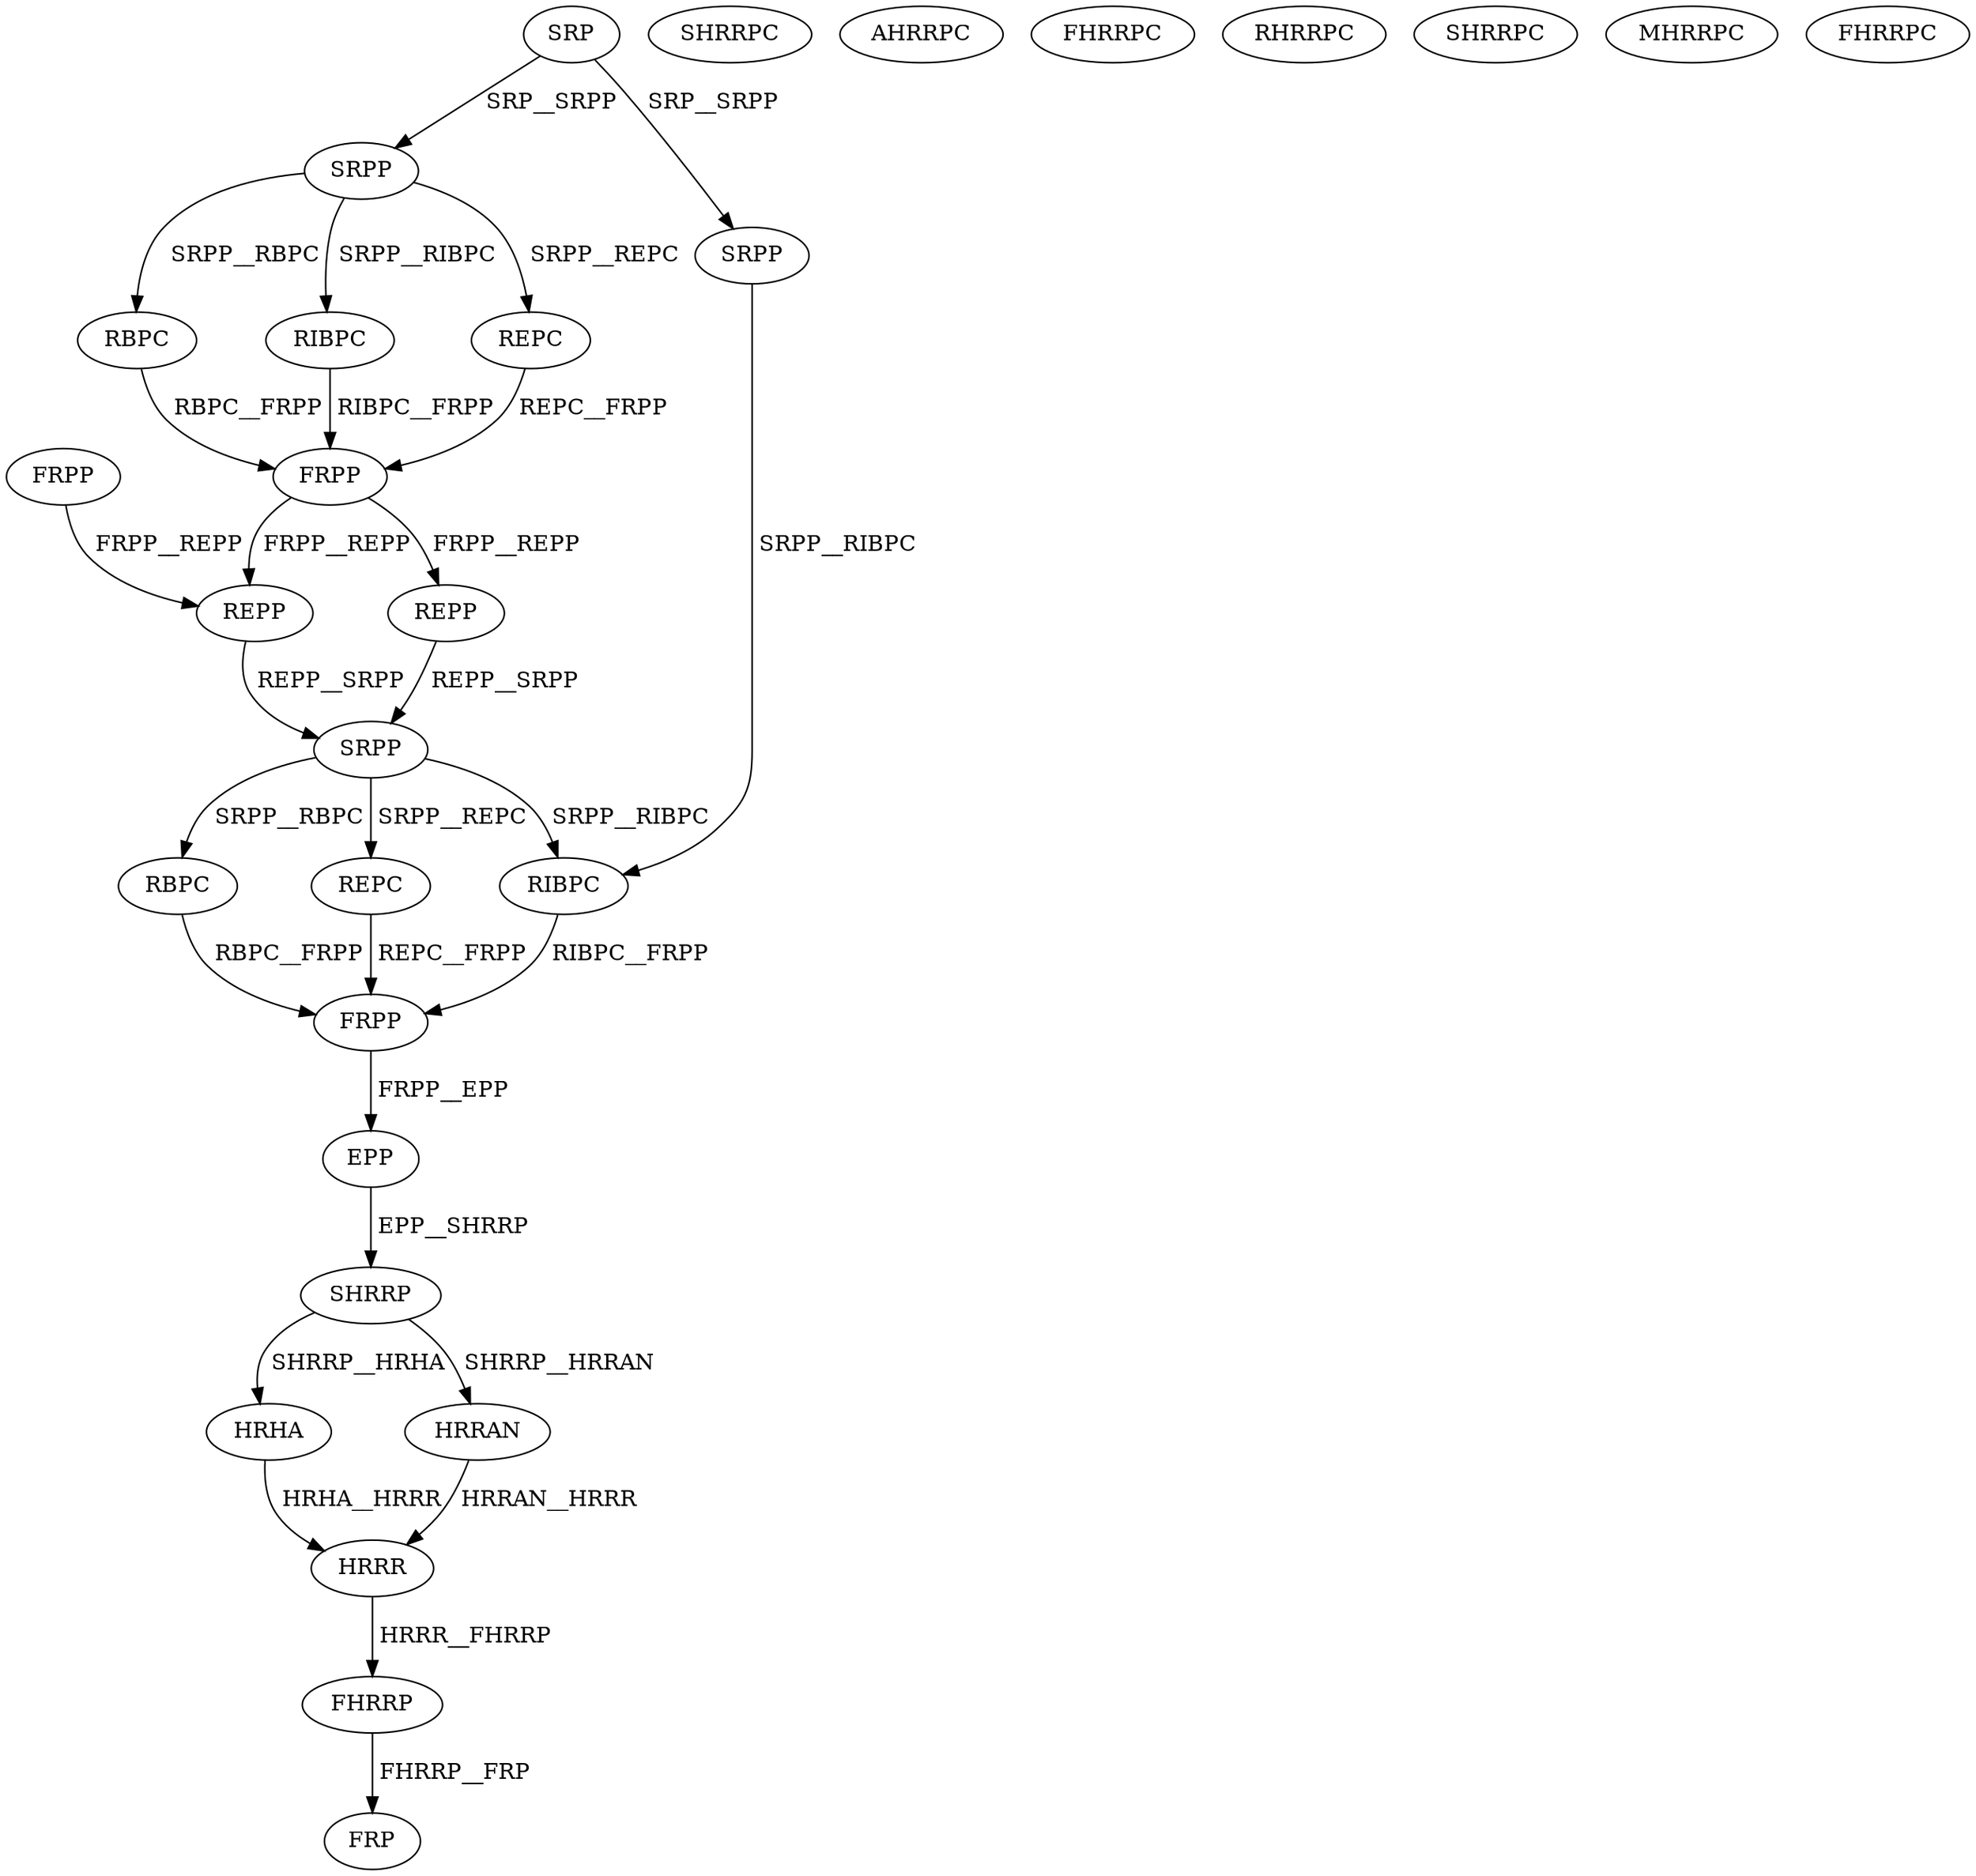 digraph G { 
1 [label="SRP",color=black,fontcolor=black];
2 [label="SRPP",color=black,fontcolor=black];
3 [label="FRPP",color=black,fontcolor=black];
4 [label="RIBPC",color=black,fontcolor=black];
5 [label="REPC",color=black,fontcolor=black];
6 [label="RBPC",color=black,fontcolor=black];
7 [label="FRPP",color=black,fontcolor=black];
8 [label="SRPP",color=black,fontcolor=black];
9 [label="REPP",color=black,fontcolor=black];
10 [label="REPP",color=black,fontcolor=black];
11 [label="SRPP",color=black,fontcolor=black];
12 [label="RIBPC",color=black,fontcolor=black];
13 [label="RBPC",color=black,fontcolor=black];
14 [label="REPC",color=black,fontcolor=black];
15 [label="FRPP",color=black,fontcolor=black];
16 [label="EPP",color=black,fontcolor=black];
17 [label="SHRRP",color=black,fontcolor=black];
18 [label="HRHA",color=black,fontcolor=black];
19 [label="HRRAN",color=black,fontcolor=black];
20 [label="SHRRPC",color=black,fontcolor=black];
21 [label="AHRRPC",color=black,fontcolor=black];
22 [label="FHRRPC",color=black,fontcolor=black];
23 [label="RHRRPC",color=black,fontcolor=black];
24 [label="SHRRPC",color=black,fontcolor=black];
25 [label="MHRRPC",color=black,fontcolor=black];
26 [label="FHRRPC",color=black,fontcolor=black];
27 [label="HRRR",color=black,fontcolor=black];
28 [label="FHRRP",color=black,fontcolor=black];
29 [label="FRP",color=black,fontcolor=black];
1->2[label=" SRP__SRPP",color=black,fontcolor=black];
1->8[label=" SRP__SRPP",color=black,fontcolor=black];
2->4[label=" SRPP__RIBPC",color=black,fontcolor=black];
2->5[label=" SRPP__REPC",color=black,fontcolor=black];
2->6[label=" SRPP__RBPC",color=black,fontcolor=black];
3->9[label=" FRPP__REPP",color=black,fontcolor=black];
4->7[label=" RIBPC__FRPP",color=black,fontcolor=black];
5->7[label=" REPC__FRPP",color=black,fontcolor=black];
6->7[label=" RBPC__FRPP",color=black,fontcolor=black];
7->9[label=" FRPP__REPP",color=black,fontcolor=black];
7->10[label=" FRPP__REPP",color=black,fontcolor=black];
8->12[label=" SRPP__RIBPC",color=black,fontcolor=black];
9->11[label=" REPP__SRPP",color=black,fontcolor=black];
10->11[label=" REPP__SRPP",color=black,fontcolor=black];
11->12[label=" SRPP__RIBPC",color=black,fontcolor=black];
11->13[label=" SRPP__RBPC",color=black,fontcolor=black];
11->14[label=" SRPP__REPC",color=black,fontcolor=black];
12->15[label=" RIBPC__FRPP",color=black,fontcolor=black];
13->15[label=" RBPC__FRPP",color=black,fontcolor=black];
14->15[label=" REPC__FRPP",color=black,fontcolor=black];
15->16[label=" FRPP__EPP",color=black,fontcolor=black];
16->17[label=" EPP__SHRRP",color=black,fontcolor=black];
17->18[label=" SHRRP__HRHA",color=black,fontcolor=black];
17->19[label=" SHRRP__HRRAN",color=black,fontcolor=black];
18->27[label=" HRHA__HRRR",color=black,fontcolor=black];
19->27[label=" HRRAN__HRRR",color=black,fontcolor=black];
27->28[label=" HRRR__FHRRP",color=black,fontcolor=black];
28->29[label=" FHRRP__FRP",color=black,fontcolor=black];
}
